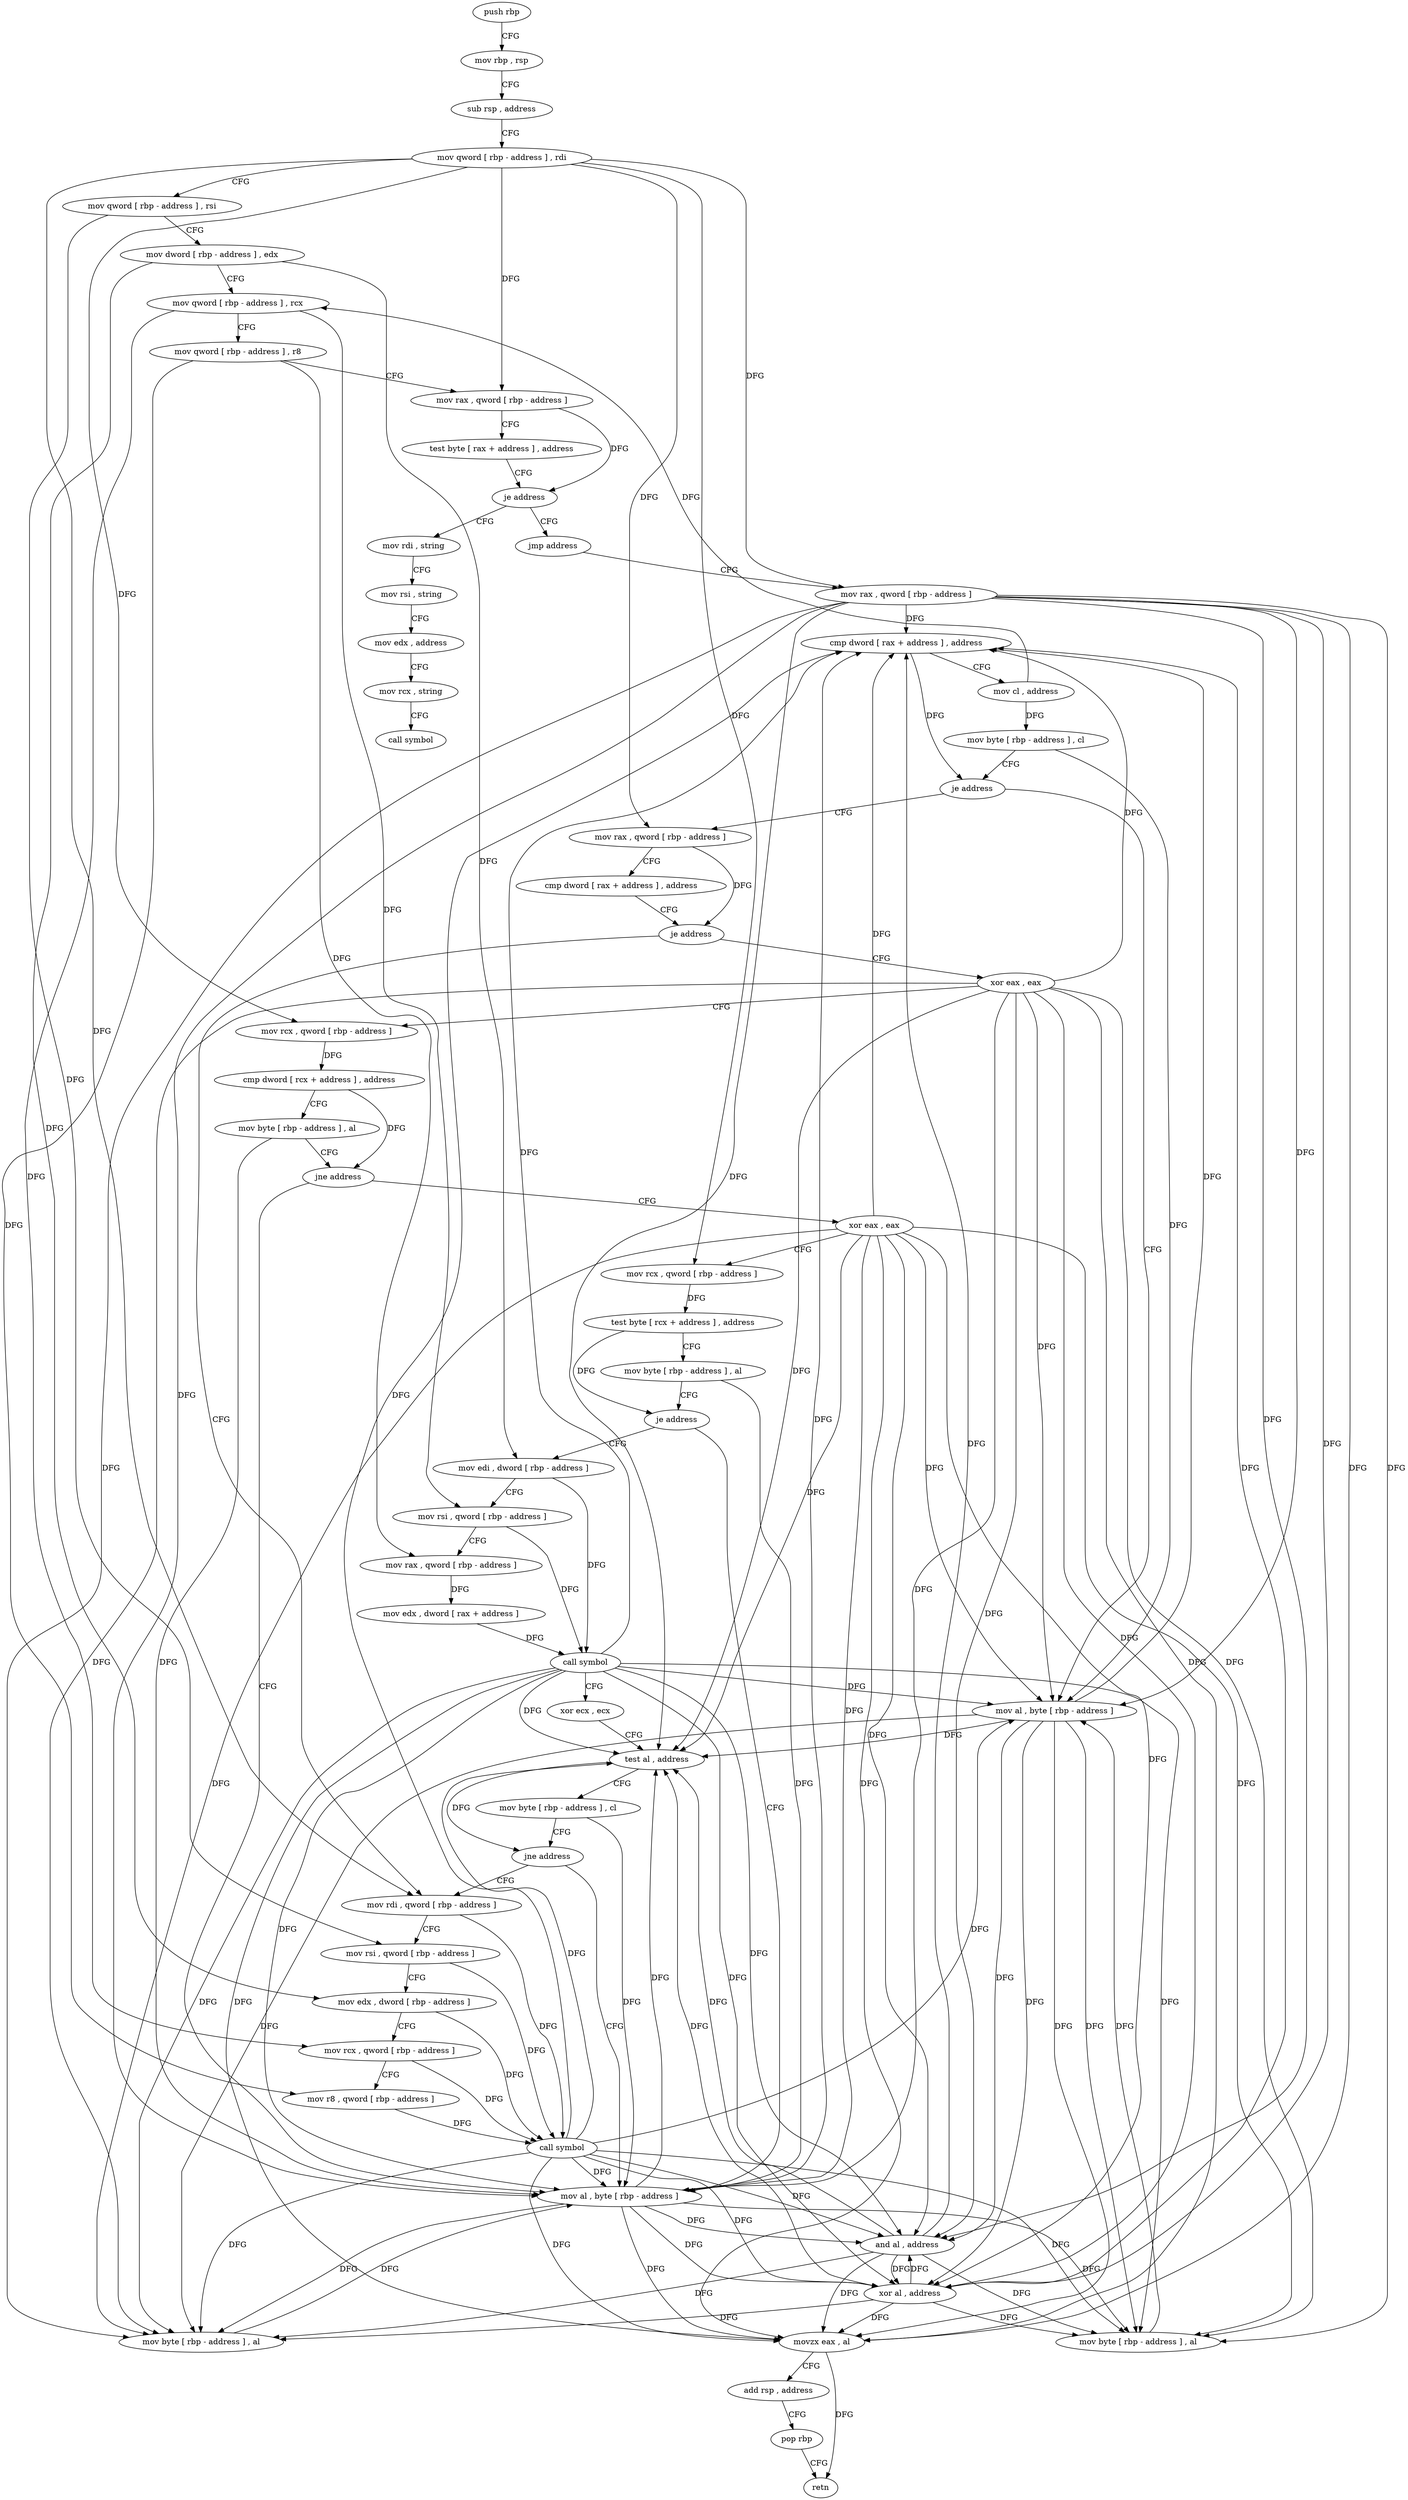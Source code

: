 digraph "func" {
"4230992" [label = "push rbp" ]
"4230993" [label = "mov rbp , rsp" ]
"4230996" [label = "sub rsp , address" ]
"4231000" [label = "mov qword [ rbp - address ] , rdi" ]
"4231004" [label = "mov qword [ rbp - address ] , rsi" ]
"4231008" [label = "mov dword [ rbp - address ] , edx" ]
"4231011" [label = "mov qword [ rbp - address ] , rcx" ]
"4231015" [label = "mov qword [ rbp - address ] , r8" ]
"4231019" [label = "mov rax , qword [ rbp - address ]" ]
"4231023" [label = "test byte [ rax + address ] , address" ]
"4231027" [label = "je address" ]
"4231038" [label = "mov rdi , string" ]
"4231033" [label = "jmp address" ]
"4231048" [label = "mov rsi , string" ]
"4231058" [label = "mov edx , address" ]
"4231063" [label = "mov rcx , string" ]
"4231073" [label = "call symbol" ]
"4231078" [label = "mov rax , qword [ rbp - address ]" ]
"4231082" [label = "cmp dword [ rax + address ] , address" ]
"4231086" [label = "mov cl , address" ]
"4231088" [label = "mov byte [ rbp - address ] , cl" ]
"4231091" [label = "je address" ]
"4231216" [label = "mov al , byte [ rbp - address ]" ]
"4231097" [label = "mov rax , qword [ rbp - address ]" ]
"4231219" [label = "and al , address" ]
"4231221" [label = "movzx eax , al" ]
"4231224" [label = "add rsp , address" ]
"4231228" [label = "pop rbp" ]
"4231229" [label = "retn" ]
"4231101" [label = "cmp dword [ rax + address ] , address" ]
"4231105" [label = "je address" ]
"4231181" [label = "mov rdi , qword [ rbp - address ]" ]
"4231111" [label = "xor eax , eax" ]
"4231185" [label = "mov rsi , qword [ rbp - address ]" ]
"4231189" [label = "mov edx , dword [ rbp - address ]" ]
"4231192" [label = "mov rcx , qword [ rbp - address ]" ]
"4231196" [label = "mov r8 , qword [ rbp - address ]" ]
"4231200" [label = "call symbol" ]
"4231205" [label = "xor al , address" ]
"4231207" [label = "mov byte [ rbp - address ] , al" ]
"4231210" [label = "mov al , byte [ rbp - address ]" ]
"4231113" [label = "mov rcx , qword [ rbp - address ]" ]
"4231117" [label = "cmp dword [ rcx + address ] , address" ]
"4231121" [label = "mov byte [ rbp - address ] , al" ]
"4231124" [label = "jne address" ]
"4231130" [label = "xor eax , eax" ]
"4231213" [label = "mov byte [ rbp - address ] , al" ]
"4231132" [label = "mov rcx , qword [ rbp - address ]" ]
"4231136" [label = "test byte [ rcx + address ] , address" ]
"4231140" [label = "mov byte [ rbp - address ] , al" ]
"4231143" [label = "je address" ]
"4231149" [label = "mov edi , dword [ rbp - address ]" ]
"4231152" [label = "mov rsi , qword [ rbp - address ]" ]
"4231156" [label = "mov rax , qword [ rbp - address ]" ]
"4231160" [label = "mov edx , dword [ rax + address ]" ]
"4231163" [label = "call symbol" ]
"4231168" [label = "xor ecx , ecx" ]
"4231170" [label = "test al , address" ]
"4231172" [label = "mov byte [ rbp - address ] , cl" ]
"4231175" [label = "jne address" ]
"4230992" -> "4230993" [ label = "CFG" ]
"4230993" -> "4230996" [ label = "CFG" ]
"4230996" -> "4231000" [ label = "CFG" ]
"4231000" -> "4231004" [ label = "CFG" ]
"4231000" -> "4231019" [ label = "DFG" ]
"4231000" -> "4231078" [ label = "DFG" ]
"4231000" -> "4231097" [ label = "DFG" ]
"4231000" -> "4231181" [ label = "DFG" ]
"4231000" -> "4231113" [ label = "DFG" ]
"4231000" -> "4231132" [ label = "DFG" ]
"4231004" -> "4231008" [ label = "CFG" ]
"4231004" -> "4231185" [ label = "DFG" ]
"4231008" -> "4231011" [ label = "CFG" ]
"4231008" -> "4231189" [ label = "DFG" ]
"4231008" -> "4231149" [ label = "DFG" ]
"4231011" -> "4231015" [ label = "CFG" ]
"4231011" -> "4231192" [ label = "DFG" ]
"4231011" -> "4231152" [ label = "DFG" ]
"4231015" -> "4231019" [ label = "CFG" ]
"4231015" -> "4231196" [ label = "DFG" ]
"4231015" -> "4231156" [ label = "DFG" ]
"4231019" -> "4231023" [ label = "CFG" ]
"4231019" -> "4231027" [ label = "DFG" ]
"4231023" -> "4231027" [ label = "CFG" ]
"4231027" -> "4231038" [ label = "CFG" ]
"4231027" -> "4231033" [ label = "CFG" ]
"4231038" -> "4231048" [ label = "CFG" ]
"4231033" -> "4231078" [ label = "CFG" ]
"4231048" -> "4231058" [ label = "CFG" ]
"4231058" -> "4231063" [ label = "CFG" ]
"4231063" -> "4231073" [ label = "CFG" ]
"4231078" -> "4231082" [ label = "DFG" ]
"4231078" -> "4231216" [ label = "DFG" ]
"4231078" -> "4231219" [ label = "DFG" ]
"4231078" -> "4231221" [ label = "DFG" ]
"4231078" -> "4231205" [ label = "DFG" ]
"4231078" -> "4231207" [ label = "DFG" ]
"4231078" -> "4231210" [ label = "DFG" ]
"4231078" -> "4231213" [ label = "DFG" ]
"4231078" -> "4231170" [ label = "DFG" ]
"4231082" -> "4231086" [ label = "CFG" ]
"4231082" -> "4231091" [ label = "DFG" ]
"4231086" -> "4231088" [ label = "DFG" ]
"4231086" -> "4231011" [ label = "DFG" ]
"4231088" -> "4231091" [ label = "CFG" ]
"4231088" -> "4231216" [ label = "DFG" ]
"4231091" -> "4231216" [ label = "CFG" ]
"4231091" -> "4231097" [ label = "CFG" ]
"4231216" -> "4231219" [ label = "DFG" ]
"4231216" -> "4231082" [ label = "DFG" ]
"4231216" -> "4231221" [ label = "DFG" ]
"4231216" -> "4231205" [ label = "DFG" ]
"4231216" -> "4231207" [ label = "DFG" ]
"4231216" -> "4231213" [ label = "DFG" ]
"4231216" -> "4231170" [ label = "DFG" ]
"4231097" -> "4231101" [ label = "CFG" ]
"4231097" -> "4231105" [ label = "DFG" ]
"4231219" -> "4231221" [ label = "DFG" ]
"4231219" -> "4231082" [ label = "DFG" ]
"4231219" -> "4231205" [ label = "DFG" ]
"4231219" -> "4231207" [ label = "DFG" ]
"4231219" -> "4231213" [ label = "DFG" ]
"4231219" -> "4231170" [ label = "DFG" ]
"4231221" -> "4231224" [ label = "CFG" ]
"4231221" -> "4231229" [ label = "DFG" ]
"4231224" -> "4231228" [ label = "CFG" ]
"4231228" -> "4231229" [ label = "CFG" ]
"4231101" -> "4231105" [ label = "CFG" ]
"4231105" -> "4231181" [ label = "CFG" ]
"4231105" -> "4231111" [ label = "CFG" ]
"4231181" -> "4231185" [ label = "CFG" ]
"4231181" -> "4231200" [ label = "DFG" ]
"4231111" -> "4231113" [ label = "CFG" ]
"4231111" -> "4231082" [ label = "DFG" ]
"4231111" -> "4231219" [ label = "DFG" ]
"4231111" -> "4231221" [ label = "DFG" ]
"4231111" -> "4231205" [ label = "DFG" ]
"4231111" -> "4231207" [ label = "DFG" ]
"4231111" -> "4231216" [ label = "DFG" ]
"4231111" -> "4231210" [ label = "DFG" ]
"4231111" -> "4231213" [ label = "DFG" ]
"4231111" -> "4231170" [ label = "DFG" ]
"4231185" -> "4231189" [ label = "CFG" ]
"4231185" -> "4231200" [ label = "DFG" ]
"4231189" -> "4231192" [ label = "CFG" ]
"4231189" -> "4231200" [ label = "DFG" ]
"4231192" -> "4231196" [ label = "CFG" ]
"4231192" -> "4231200" [ label = "DFG" ]
"4231196" -> "4231200" [ label = "DFG" ]
"4231200" -> "4231205" [ label = "DFG" ]
"4231200" -> "4231082" [ label = "DFG" ]
"4231200" -> "4231219" [ label = "DFG" ]
"4231200" -> "4231221" [ label = "DFG" ]
"4231200" -> "4231216" [ label = "DFG" ]
"4231200" -> "4231207" [ label = "DFG" ]
"4231200" -> "4231210" [ label = "DFG" ]
"4231200" -> "4231213" [ label = "DFG" ]
"4231200" -> "4231170" [ label = "DFG" ]
"4231205" -> "4231207" [ label = "DFG" ]
"4231205" -> "4231082" [ label = "DFG" ]
"4231205" -> "4231219" [ label = "DFG" ]
"4231205" -> "4231221" [ label = "DFG" ]
"4231205" -> "4231213" [ label = "DFG" ]
"4231205" -> "4231170" [ label = "DFG" ]
"4231207" -> "4231210" [ label = "DFG" ]
"4231210" -> "4231213" [ label = "DFG" ]
"4231210" -> "4231082" [ label = "DFG" ]
"4231210" -> "4231219" [ label = "DFG" ]
"4231210" -> "4231221" [ label = "DFG" ]
"4231210" -> "4231205" [ label = "DFG" ]
"4231210" -> "4231207" [ label = "DFG" ]
"4231210" -> "4231170" [ label = "DFG" ]
"4231113" -> "4231117" [ label = "DFG" ]
"4231117" -> "4231121" [ label = "CFG" ]
"4231117" -> "4231124" [ label = "DFG" ]
"4231121" -> "4231124" [ label = "CFG" ]
"4231121" -> "4231210" [ label = "DFG" ]
"4231124" -> "4231210" [ label = "CFG" ]
"4231124" -> "4231130" [ label = "CFG" ]
"4231130" -> "4231132" [ label = "CFG" ]
"4231130" -> "4231082" [ label = "DFG" ]
"4231130" -> "4231219" [ label = "DFG" ]
"4231130" -> "4231221" [ label = "DFG" ]
"4231130" -> "4231205" [ label = "DFG" ]
"4231130" -> "4231207" [ label = "DFG" ]
"4231130" -> "4231213" [ label = "DFG" ]
"4231130" -> "4231216" [ label = "DFG" ]
"4231130" -> "4231210" [ label = "DFG" ]
"4231130" -> "4231170" [ label = "DFG" ]
"4231213" -> "4231216" [ label = "DFG" ]
"4231132" -> "4231136" [ label = "DFG" ]
"4231136" -> "4231140" [ label = "CFG" ]
"4231136" -> "4231143" [ label = "DFG" ]
"4231140" -> "4231143" [ label = "CFG" ]
"4231140" -> "4231210" [ label = "DFG" ]
"4231143" -> "4231210" [ label = "CFG" ]
"4231143" -> "4231149" [ label = "CFG" ]
"4231149" -> "4231152" [ label = "CFG" ]
"4231149" -> "4231163" [ label = "DFG" ]
"4231152" -> "4231156" [ label = "CFG" ]
"4231152" -> "4231163" [ label = "DFG" ]
"4231156" -> "4231160" [ label = "DFG" ]
"4231160" -> "4231163" [ label = "DFG" ]
"4231163" -> "4231168" [ label = "CFG" ]
"4231163" -> "4231082" [ label = "DFG" ]
"4231163" -> "4231219" [ label = "DFG" ]
"4231163" -> "4231221" [ label = "DFG" ]
"4231163" -> "4231205" [ label = "DFG" ]
"4231163" -> "4231207" [ label = "DFG" ]
"4231163" -> "4231213" [ label = "DFG" ]
"4231163" -> "4231216" [ label = "DFG" ]
"4231163" -> "4231210" [ label = "DFG" ]
"4231163" -> "4231170" [ label = "DFG" ]
"4231168" -> "4231170" [ label = "CFG" ]
"4231170" -> "4231172" [ label = "CFG" ]
"4231170" -> "4231175" [ label = "DFG" ]
"4231172" -> "4231175" [ label = "CFG" ]
"4231172" -> "4231210" [ label = "DFG" ]
"4231175" -> "4231210" [ label = "CFG" ]
"4231175" -> "4231181" [ label = "CFG" ]
}
